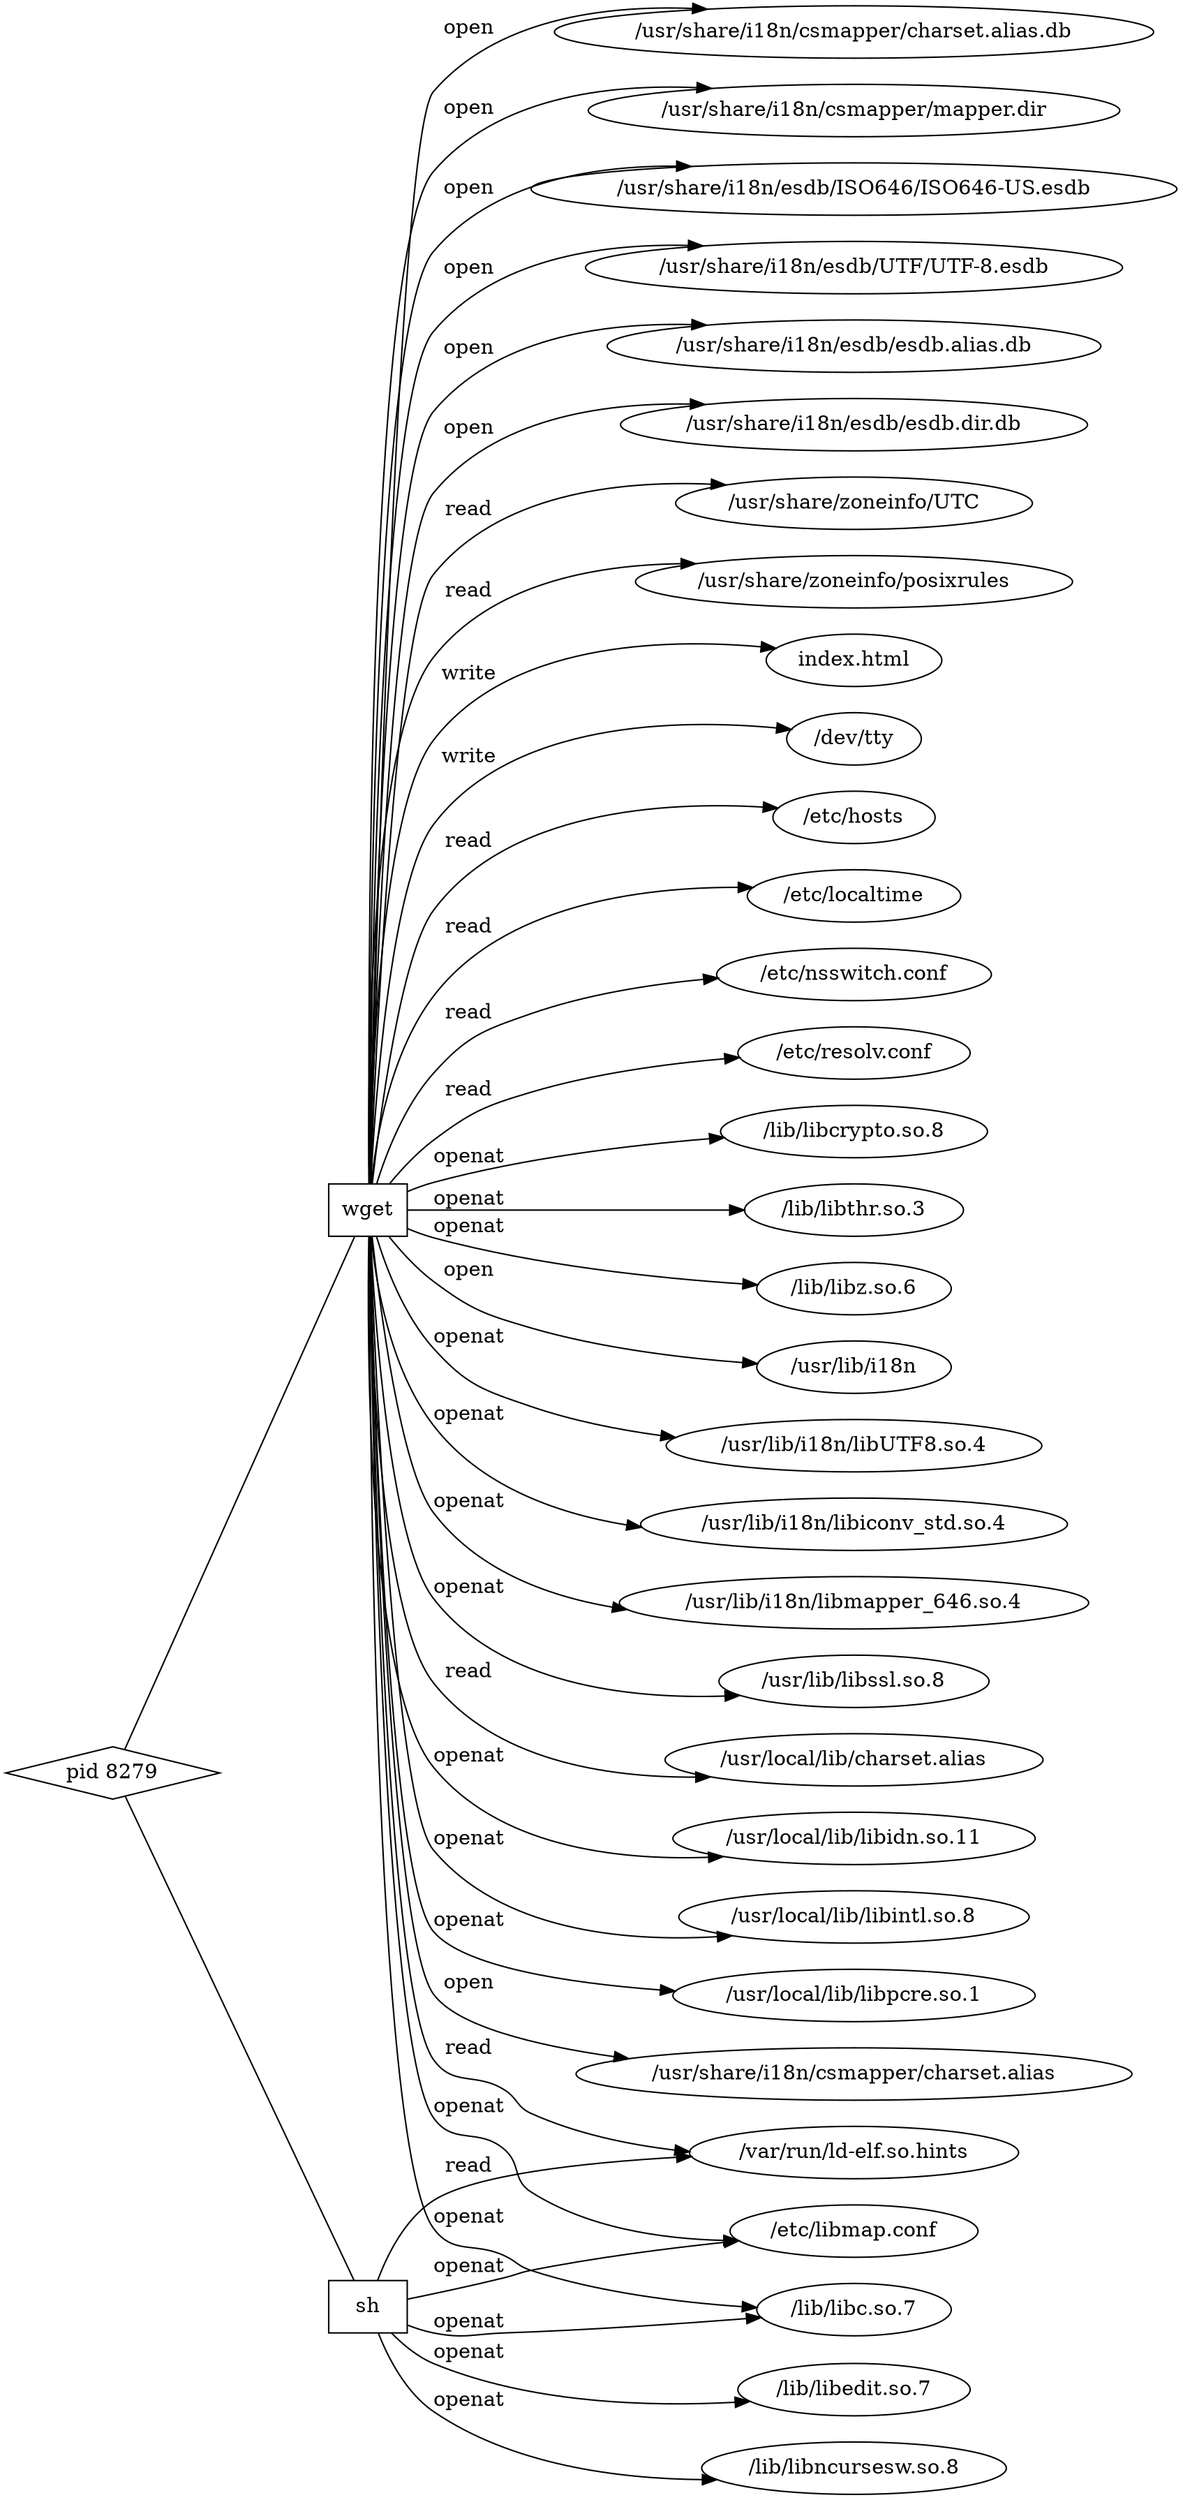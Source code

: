 strict digraph download_with_wget {
rankdir="LR";
"f_/dev/tty" [label="/dev/tty"];
"f_/etc/hosts" [label="/etc/hosts"];
"f_/etc/libmap.conf" [label="/etc/libmap.conf"];
"f_/etc/localtime" [label="/etc/localtime"];
"f_/etc/nsswitch.conf" [label="/etc/nsswitch.conf"];
"f_/etc/resolv.conf" [label="/etc/resolv.conf"];
"f_/lib/libc.so.7" [label="/lib/libc.so.7"];
"f_/lib/libcrypto.so.8" [label="/lib/libcrypto.so.8"];
"f_/lib/libedit.so.7" [label="/lib/libedit.so.7"];
"f_/lib/libncursesw.so.8" [label="/lib/libncursesw.so.8"];
"f_/lib/libthr.so.3" [label="/lib/libthr.so.3"];
"f_/lib/libz.so.6" [label="/lib/libz.so.6"];
"f_/usr/lib/i18n" [label="/usr/lib/i18n"];
"f_/usr/lib/i18n/libUTF8.so.4" [label="/usr/lib/i18n/libUTF8.so.4"];
"f_/usr/lib/i18n/libiconv_std.so.4" [label="/usr/lib/i18n/libiconv_std.so.4"];
"f_/usr/lib/i18n/libmapper_646.so.4" [label="/usr/lib/i18n/libmapper_646.so.4"];
"f_/usr/lib/libssl.so.8" [label="/usr/lib/libssl.so.8"];
"f_/usr/local/lib/charset.alias" [label="/usr/local/lib/charset.alias"];
"f_/usr/local/lib/libidn.so.11" [label="/usr/local/lib/libidn.so.11"];
"f_/usr/local/lib/libintl.so.8" [label="/usr/local/lib/libintl.so.8"];
"f_/usr/local/lib/libpcre.so.1" [label="/usr/local/lib/libpcre.so.1"];
"f_/usr/share/i18n/csmapper/charset.alias" [label="/usr/share/i18n/csmapper/charset.alias"];
"f_/usr/share/i18n/csmapper/charset.alias.db" [label="/usr/share/i18n/csmapper/charset.alias.db"];
"f_/usr/share/i18n/csmapper/mapper.dir" [label="/usr/share/i18n/csmapper/mapper.dir"];
"f_/usr/share/i18n/esdb/ISO646/ISO646-US.esdb" [label="/usr/share/i18n/esdb/ISO646/ISO646-US.esdb"];
"f_/usr/share/i18n/esdb/UTF/UTF-8.esdb" [label="/usr/share/i18n/esdb/UTF/UTF-8.esdb"];
"f_/usr/share/i18n/esdb/esdb.alias.db" [label="/usr/share/i18n/esdb/esdb.alias.db"];
"f_/usr/share/i18n/esdb/esdb.dir.db" [label="/usr/share/i18n/esdb/esdb.dir.db"];
"f_/usr/share/zoneinfo/UTC" [label="/usr/share/zoneinfo/UTC"];
"f_/usr/share/zoneinfo/posixrules" [label="/usr/share/zoneinfo/posixrules"];
"f_/var/run/ld-elf.so.hints" [label="/var/run/ld-elf.so.hints"];
"f_index.html" [label="index.html"];
    p_8279 [label="pid 8279", shape="diamond"];
    "p_8279_sh" [label="sh", shape="box"];
     p_8279 -> "p_8279_sh" [dir="none", minlen=2];
    "p_8279_sh" -> "f_/etc/libmap.conf" [label="openat"];
    p_8279 [label="pid 8279", shape="diamond"];
    "p_8279_sh" [label="sh", shape="box"];
     p_8279 -> "p_8279_sh" [dir="none", minlen=2];
    "p_8279_sh" -> "f_/var/run/ld-elf.so.hints" [label="openat"];
    p_8279 [label="pid 8279", shape="diamond"];
    "p_8279_sh" [label="sh", shape="box"];
     p_8279 -> "p_8279_sh" [dir="none", minlen=2];
    "p_8279_sh" -> "f_/var/run/ld-elf.so.hints" [label="read"];
    p_8279 [label="pid 8279", shape="diamond"];
    "p_8279_sh" [label="sh", shape="box"];
     p_8279 -> "p_8279_sh" [dir="none", minlen=2];
    "p_8279_sh" -> "f_/var/run/ld-elf.so.hints" [label="read"];
    p_8279 [label="pid 8279", shape="diamond"];
    "p_8279_sh" [label="sh", shape="box"];
     p_8279 -> "p_8279_sh" [dir="none", minlen=2];
    "p_8279_sh" -> "f_/lib/libedit.so.7" [label="openat"];
    p_8279 [label="pid 8279", shape="diamond"];
    "p_8279_sh" [label="sh", shape="box"];
     p_8279 -> "p_8279_sh" [dir="none", minlen=2];
    "p_8279_sh" -> "f_/lib/libc.so.7" [label="openat"];
    p_8279 [label="pid 8279", shape="diamond"];
    "p_8279_sh" [label="sh", shape="box"];
     p_8279 -> "p_8279_sh" [dir="none", minlen=2];
    "p_8279_sh" -> "f_/lib/libncursesw.so.8" [label="openat"];
    p_8279 [label="pid 8279", shape="diamond"];
    "p_8279_wget" [label="wget", shape="box"];
     p_8279 -> "p_8279_wget" [dir="none", minlen=2];
    "p_8279_wget" -> "f_/etc/libmap.conf" [label="openat"];
    p_8279 [label="pid 8279", shape="diamond"];
    "p_8279_wget" [label="wget", shape="box"];
     p_8279 -> "p_8279_wget" [dir="none", minlen=2];
    "p_8279_wget" -> "f_/usr/local/lib/libintl.so.8" [label="openat"];
    p_8279 [label="pid 8279", shape="diamond"];
    "p_8279_wget" [label="wget", shape="box"];
     p_8279 -> "p_8279_wget" [dir="none", minlen=2];
    "p_8279_wget" -> "f_/usr/local/lib/libpcre.so.1" [label="openat"];
    p_8279 [label="pid 8279", shape="diamond"];
    "p_8279_wget" [label="wget", shape="box"];
     p_8279 -> "p_8279_wget" [dir="none", minlen=2];
    "p_8279_wget" -> "f_/var/run/ld-elf.so.hints" [label="openat"];
    p_8279 [label="pid 8279", shape="diamond"];
    "p_8279_wget" [label="wget", shape="box"];
     p_8279 -> "p_8279_wget" [dir="none", minlen=2];
    "p_8279_wget" -> "f_/var/run/ld-elf.so.hints" [label="read"];
    p_8279 [label="pid 8279", shape="diamond"];
    "p_8279_wget" [label="wget", shape="box"];
     p_8279 -> "p_8279_wget" [dir="none", minlen=2];
    "p_8279_wget" -> "f_/var/run/ld-elf.so.hints" [label="read"];
    p_8279 [label="pid 8279", shape="diamond"];
    "p_8279_wget" [label="wget", shape="box"];
     p_8279 -> "p_8279_wget" [dir="none", minlen=2];
    "p_8279_wget" -> "f_/usr/lib/libssl.so.8" [label="openat"];
    p_8279 [label="pid 8279", shape="diamond"];
    "p_8279_wget" [label="wget", shape="box"];
     p_8279 -> "p_8279_wget" [dir="none", minlen=2];
    "p_8279_wget" -> "f_/lib/libcrypto.so.8" [label="openat"];
    p_8279 [label="pid 8279", shape="diamond"];
    "p_8279_wget" [label="wget", shape="box"];
     p_8279 -> "p_8279_wget" [dir="none", minlen=2];
    "p_8279_wget" -> "f_/lib/libz.so.6" [label="openat"];
    p_8279 [label="pid 8279", shape="diamond"];
    "p_8279_wget" [label="wget", shape="box"];
     p_8279 -> "p_8279_wget" [dir="none", minlen=2];
    "p_8279_wget" -> "f_/usr/local/lib/libidn.so.11" [label="openat"];
    p_8279 [label="pid 8279", shape="diamond"];
    "p_8279_wget" [label="wget", shape="box"];
     p_8279 -> "p_8279_wget" [dir="none", minlen=2];
    "p_8279_wget" -> "f_/lib/libc.so.7" [label="openat"];
    p_8279 [label="pid 8279", shape="diamond"];
    "p_8279_wget" [label="wget", shape="box"];
     p_8279 -> "p_8279_wget" [dir="none", minlen=2];
    "p_8279_wget" -> "f_/lib/libthr.so.3" [label="openat"];
    p_8279 [label="pid 8279", shape="diamond"];
    "p_8279_wget" [label="wget", shape="box"];
     p_8279 -> "p_8279_wget" [dir="none", minlen=2];
    "p_8279_wget" -> "f_/usr/lib/i18n" [label="open"];
    p_8279 [label="pid 8279", shape="diamond"];
    "p_8279_wget" [label="wget", shape="box"];
     p_8279 -> "p_8279_wget" [dir="none", minlen=2];
    "p_8279_wget" -> "f_/usr/lib/i18n/libiconv_std.so.4" [label="openat"];
    p_8279 [label="pid 8279", shape="diamond"];
    "p_8279_wget" [label="wget", shape="box"];
     p_8279 -> "p_8279_wget" [dir="none", minlen=2];
    "p_8279_wget" -> "f_/usr/share/i18n/esdb/esdb.alias.db" [label="open"];
    p_8279 [label="pid 8279", shape="diamond"];
    "p_8279_wget" [label="wget", shape="box"];
     p_8279 -> "p_8279_wget" [dir="none", minlen=2];
    "p_8279_wget" -> "f_/usr/share/i18n/esdb/esdb.dir.db" [label="open"];
    p_8279 [label="pid 8279", shape="diamond"];
    "p_8279_wget" [label="wget", shape="box"];
     p_8279 -> "p_8279_wget" [dir="none", minlen=2];
    "p_8279_wget" -> "f_/usr/share/i18n/esdb/ISO646/ISO646-US.esdb" [label="open"];
    p_8279 [label="pid 8279", shape="diamond"];
    "p_8279_wget" [label="wget", shape="box"];
     p_8279 -> "p_8279_wget" [dir="none", minlen=2];
    "p_8279_wget" -> "f_/usr/share/i18n/esdb/esdb.alias.db" [label="open"];
    p_8279 [label="pid 8279", shape="diamond"];
    "p_8279_wget" [label="wget", shape="box"];
     p_8279 -> "p_8279_wget" [dir="none", minlen=2];
    "p_8279_wget" -> "f_/usr/share/i18n/esdb/esdb.dir.db" [label="open"];
    p_8279 [label="pid 8279", shape="diamond"];
    "p_8279_wget" [label="wget", shape="box"];
     p_8279 -> "p_8279_wget" [dir="none", minlen=2];
    "p_8279_wget" -> "f_/usr/share/i18n/esdb/UTF/UTF-8.esdb" [label="open"];
    p_8279 [label="pid 8279", shape="diamond"];
    "p_8279_wget" [label="wget", shape="box"];
     p_8279 -> "p_8279_wget" [dir="none", minlen=2];
    "p_8279_wget" -> "f_/usr/lib/i18n" [label="open"];
    p_8279 [label="pid 8279", shape="diamond"];
    "p_8279_wget" [label="wget", shape="box"];
     p_8279 -> "p_8279_wget" [dir="none", minlen=2];
    "p_8279_wget" -> "f_/usr/lib/i18n/libUTF8.so.4" [label="openat"];
    p_8279 [label="pid 8279", shape="diamond"];
    "p_8279_wget" [label="wget", shape="box"];
     p_8279 -> "p_8279_wget" [dir="none", minlen=2];
    "p_8279_wget" -> "f_/usr/share/i18n/csmapper/charset.alias.db" [label="open"];
    p_8279 [label="pid 8279", shape="diamond"];
    "p_8279_wget" [label="wget", shape="box"];
     p_8279 -> "p_8279_wget" [dir="none", minlen=2];
    "p_8279_wget" -> "f_/usr/share/i18n/csmapper/charset.alias" [label="open"];
    p_8279 [label="pid 8279", shape="diamond"];
    "p_8279_wget" [label="wget", shape="box"];
     p_8279 -> "p_8279_wget" [dir="none", minlen=2];
    "p_8279_wget" -> "f_/usr/share/i18n/csmapper/charset.alias.db" [label="open"];
    p_8279 [label="pid 8279", shape="diamond"];
    "p_8279_wget" [label="wget", shape="box"];
     p_8279 -> "p_8279_wget" [dir="none", minlen=2];
    "p_8279_wget" -> "f_/usr/share/i18n/csmapper/charset.alias" [label="open"];
    p_8279 [label="pid 8279", shape="diamond"];
    "p_8279_wget" [label="wget", shape="box"];
     p_8279 -> "p_8279_wget" [dir="none", minlen=2];
    "p_8279_wget" -> "f_/usr/share/i18n/csmapper/mapper.dir" [label="open"];
    p_8279 [label="pid 8279", shape="diamond"];
    "p_8279_wget" [label="wget", shape="box"];
     p_8279 -> "p_8279_wget" [dir="none", minlen=2];
    "p_8279_wget" -> "f_/usr/lib/i18n" [label="open"];
    p_8279 [label="pid 8279", shape="diamond"];
    "p_8279_wget" [label="wget", shape="box"];
     p_8279 -> "p_8279_wget" [dir="none", minlen=2];
    "p_8279_wget" -> "f_/usr/lib/i18n/libmapper_646.so.4" [label="openat"];
    p_8279 [label="pid 8279", shape="diamond"];
    "p_8279_wget" [label="wget", shape="box"];
     p_8279 -> "p_8279_wget" [dir="none", minlen=2];
    "p_8279_wget" -> "f_/etc/localtime" [label="open"];
    p_8279 [label="pid 8279", shape="diamond"];
    "p_8279_wget" [label="wget", shape="box"];
     p_8279 -> "p_8279_wget" [dir="none", minlen=2];
    "p_8279_wget" -> "f_/etc/localtime" [label="read"];
    p_8279 [label="pid 8279", shape="diamond"];
    "p_8279_wget" [label="wget", shape="box"];
     p_8279 -> "p_8279_wget" [dir="none", minlen=2];
    "p_8279_wget" -> "f_/usr/share/zoneinfo/posixrules" [label="open"];
    p_8279 [label="pid 8279", shape="diamond"];
    "p_8279_wget" [label="wget", shape="box"];
     p_8279 -> "p_8279_wget" [dir="none", minlen=2];
    "p_8279_wget" -> "f_/usr/share/zoneinfo/posixrules" [label="read"];
    p_8279 [label="pid 8279", shape="diamond"];
    "p_8279_wget" [label="wget", shape="box"];
     p_8279 -> "p_8279_wget" [dir="none", minlen=2];
    "p_8279_wget" -> "f_/dev/tty" [label="write"];
    p_8279 [label="pid 8279", shape="diamond"];
    "p_8279_wget" [label="wget", shape="box"];
     p_8279 -> "p_8279_wget" [dir="none", minlen=2];
    "p_8279_wget" -> "f_/usr/lib/i18n" [label="open"];
    p_8279 [label="pid 8279", shape="diamond"];
    "p_8279_wget" [label="wget", shape="box"];
     p_8279 -> "p_8279_wget" [dir="none", minlen=2];
    "p_8279_wget" -> "f_/usr/share/i18n/esdb/esdb.alias.db" [label="open"];
    p_8279 [label="pid 8279", shape="diamond"];
    "p_8279_wget" [label="wget", shape="box"];
     p_8279 -> "p_8279_wget" [dir="none", minlen=2];
    "p_8279_wget" -> "f_/usr/share/i18n/esdb/esdb.dir.db" [label="open"];
    p_8279 [label="pid 8279", shape="diamond"];
    "p_8279_wget" [label="wget", shape="box"];
     p_8279 -> "p_8279_wget" [dir="none", minlen=2];
    "p_8279_wget" -> "f_/usr/share/i18n/esdb/UTF/UTF-8.esdb" [label="open"];
    p_8279 [label="pid 8279", shape="diamond"];
    "p_8279_wget" [label="wget", shape="box"];
     p_8279 -> "p_8279_wget" [dir="none", minlen=2];
    "p_8279_wget" -> "f_/usr/share/i18n/esdb/esdb.alias.db" [label="open"];
    p_8279 [label="pid 8279", shape="diamond"];
    "p_8279_wget" [label="wget", shape="box"];
     p_8279 -> "p_8279_wget" [dir="none", minlen=2];
    "p_8279_wget" -> "f_/usr/share/i18n/esdb/esdb.dir.db" [label="open"];
    p_8279 [label="pid 8279", shape="diamond"];
    "p_8279_wget" [label="wget", shape="box"];
     p_8279 -> "p_8279_wget" [dir="none", minlen=2];
    "p_8279_wget" -> "f_/usr/share/i18n/esdb/ISO646/ISO646-US.esdb" [label="open"];
    p_8279 [label="pid 8279", shape="diamond"];
    "p_8279_wget" [label="wget", shape="box"];
     p_8279 -> "p_8279_wget" [dir="none", minlen=2];
    "p_8279_wget" -> "f_/usr/lib/i18n" [label="open"];
    p_8279 [label="pid 8279", shape="diamond"];
    "p_8279_wget" [label="wget", shape="box"];
     p_8279 -> "p_8279_wget" [dir="none", minlen=2];
    "p_8279_wget" -> "f_/usr/share/i18n/csmapper/charset.alias.db" [label="open"];
    p_8279 [label="pid 8279", shape="diamond"];
    "p_8279_wget" [label="wget", shape="box"];
     p_8279 -> "p_8279_wget" [dir="none", minlen=2];
    "p_8279_wget" -> "f_/usr/share/i18n/csmapper/charset.alias" [label="open"];
    p_8279 [label="pid 8279", shape="diamond"];
    "p_8279_wget" [label="wget", shape="box"];
     p_8279 -> "p_8279_wget" [dir="none", minlen=2];
    "p_8279_wget" -> "f_/usr/share/i18n/csmapper/charset.alias.db" [label="open"];
    p_8279 [label="pid 8279", shape="diamond"];
    "p_8279_wget" [label="wget", shape="box"];
     p_8279 -> "p_8279_wget" [dir="none", minlen=2];
    "p_8279_wget" -> "f_/usr/share/i18n/csmapper/charset.alias" [label="open"];
    p_8279 [label="pid 8279", shape="diamond"];
    "p_8279_wget" [label="wget", shape="box"];
     p_8279 -> "p_8279_wget" [dir="none", minlen=2];
    "p_8279_wget" -> "f_/usr/share/i18n/csmapper/mapper.dir" [label="open"];
    p_8279 [label="pid 8279", shape="diamond"];
    "p_8279_wget" [label="wget", shape="box"];
     p_8279 -> "p_8279_wget" [dir="none", minlen=2];
    "p_8279_wget" -> "f_/usr/lib/i18n" [label="open"];
    p_8279 [label="pid 8279", shape="diamond"];
    "p_8279_wget" [label="wget", shape="box"];
     p_8279 -> "p_8279_wget" [dir="none", minlen=2];
    "p_8279_wget" -> "f_/dev/tty" [label="write"];
    p_8279 [label="pid 8279", shape="diamond"];
    "p_8279_wget" [label="wget", shape="box"];
     p_8279 -> "p_8279_wget" [dir="none", minlen=2];
    "p_8279_wget" -> "f_/etc/nsswitch.conf" [label="open"];
    p_8279 [label="pid 8279", shape="diamond"];
    "p_8279_wget" [label="wget", shape="box"];
     p_8279 -> "p_8279_wget" [dir="none", minlen=2];
    "p_8279_wget" -> "f_/etc/nsswitch.conf" [label="read"];
    p_8279 [label="pid 8279", shape="diamond"];
    "p_8279_wget" [label="wget", shape="box"];
     p_8279 -> "p_8279_wget" [dir="none", minlen=2];
    "p_8279_wget" -> "f_/etc/nsswitch.conf" [label="read"];
    p_8279 [label="pid 8279", shape="diamond"];
    "p_8279_wget" [label="wget", shape="box"];
     p_8279 -> "p_8279_wget" [dir="none", minlen=2];
    "p_8279_wget" -> "f_/etc/hosts" [label="open"];
    p_8279 [label="pid 8279", shape="diamond"];
    "p_8279_wget" [label="wget", shape="box"];
     p_8279 -> "p_8279_wget" [dir="none", minlen=2];
    "p_8279_wget" -> "f_/etc/hosts" [label="read"];
    p_8279 [label="pid 8279", shape="diamond"];
    "p_8279_wget" [label="wget", shape="box"];
     p_8279 -> "p_8279_wget" [dir="none", minlen=2];
    "p_8279_wget" -> "f_/etc/hosts" [label="read"];
    p_8279 [label="pid 8279", shape="diamond"];
    "p_8279_wget" [label="wget", shape="box"];
     p_8279 -> "p_8279_wget" [dir="none", minlen=2];
    "p_8279_wget" -> "f_/etc/resolv.conf" [label="open"];
    p_8279 [label="pid 8279", shape="diamond"];
    "p_8279_wget" [label="wget", shape="box"];
     p_8279 -> "p_8279_wget" [dir="none", minlen=2];
    "p_8279_wget" -> "f_/etc/resolv.conf" [label="read"];
    p_8279 [label="pid 8279", shape="diamond"];
    "p_8279_wget" [label="wget", shape="box"];
     p_8279 -> "p_8279_wget" [dir="none", minlen=2];
    "p_8279_wget" -> "f_/etc/resolv.conf" [label="read"];
    p_8279 [label="pid 8279", shape="diamond"];
    "p_8279_wget" [label="wget", shape="box"];
     p_8279 -> "p_8279_wget" [dir="none", minlen=2];
    "p_8279_wget" -> "f_/dev/tty" [label="write"];
    p_8279 [label="pid 8279", shape="diamond"];
    "p_8279_wget" [label="wget", shape="box"];
     p_8279 -> "p_8279_wget" [dir="none", minlen=2];
    "p_8279_wget" -> "f_/dev/tty" [label="write"];
    p_8279 [label="pid 8279", shape="diamond"];
    "p_8279_wget" [label="wget", shape="box"];
     p_8279 -> "p_8279_wget" [dir="none", minlen=2];
    "p_8279_wget" -> "f_/dev/tty" [label="write"];
    p_8279 [label="pid 8279", shape="diamond"];
    "p_8279_wget" [label="wget", shape="box"];
     p_8279 -> "p_8279_wget" [dir="none", minlen=2];
    "p_8279_wget" -> "f_/dev/tty" [label="write"];
    p_8279 [label="pid 8279", shape="diamond"];
    "p_8279_wget" [label="wget", shape="box"];
     p_8279 -> "p_8279_wget" [dir="none", minlen=2];
    "p_8279_wget" -> "f_/dev/tty" [label="write"];
    p_8279 [label="pid 8279", shape="diamond"];
    "p_8279_wget" [label="wget", shape="box"];
     p_8279 -> "p_8279_wget" [dir="none", minlen=2];
    "p_8279_wget" -> "f_/dev/tty" [label="write"];
    p_8279 [label="pid 8279", shape="diamond"];
    "p_8279_wget" [label="wget", shape="box"];
     p_8279 -> "p_8279_wget" [dir="none", minlen=2];
    "p_8279_wget" -> "f_/dev/tty" [label="write"];
    p_8279 [label="pid 8279", shape="diamond"];
    "p_8279_wget" [label="wget", shape="box"];
     p_8279 -> "p_8279_wget" [dir="none", minlen=2];
    "p_8279_wget" -> "f_/dev/tty" [label="write"];
    p_8279 [label="pid 8279", shape="diamond"];
    "p_8279_wget" [label="wget", shape="box"];
     p_8279 -> "p_8279_wget" [dir="none", minlen=2];
    "p_8279_wget" -> "f_/dev/tty" [label="write"];
    p_8279 [label="pid 8279", shape="diamond"];
    "p_8279_wget" [label="wget", shape="box"];
     p_8279 -> "p_8279_wget" [dir="none", minlen=2];
    "p_8279_wget" -> "f_/dev/tty" [label="write"];
    p_8279 [label="pid 8279", shape="diamond"];
    "p_8279_wget" [label="wget", shape="box"];
     p_8279 -> "p_8279_wget" [dir="none", minlen=2];
    "p_8279_wget" -> "f_/dev/tty" [label="write"];
    p_8279 [label="pid 8279", shape="diamond"];
    "p_8279_wget" [label="wget", shape="box"];
     p_8279 -> "p_8279_wget" [dir="none", minlen=2];
    "p_8279_wget" -> "f_/usr/share/zoneinfo/UTC" [label="open"];
    p_8279 [label="pid 8279", shape="diamond"];
    "p_8279_wget" [label="wget", shape="box"];
     p_8279 -> "p_8279_wget" [dir="none", minlen=2];
    "p_8279_wget" -> "f_/usr/share/zoneinfo/UTC" [label="read"];
    p_8279 [label="pid 8279", shape="diamond"];
    "p_8279_wget" [label="wget", shape="box"];
     p_8279 -> "p_8279_wget" [dir="none", minlen=2];
    "p_8279_wget" -> "f_/usr/share/zoneinfo/posixrules" [label="open"];
    p_8279 [label="pid 8279", shape="diamond"];
    "p_8279_wget" [label="wget", shape="box"];
     p_8279 -> "p_8279_wget" [dir="none", minlen=2];
    "p_8279_wget" -> "f_/usr/share/zoneinfo/posixrules" [label="read"];
    p_8279 [label="pid 8279", shape="diamond"];
    "p_8279_wget" [label="wget", shape="box"];
     p_8279 -> "p_8279_wget" [dir="none", minlen=2];
    "p_8279_wget" -> "f_/dev/tty" [label="write"];
    p_8279 [label="pid 8279", shape="diamond"];
    "p_8279_wget" [label="wget", shape="box"];
     p_8279 -> "p_8279_wget" [dir="none", minlen=2];
    "p_8279_wget" -> "f_/dev/tty" [label="write"];
    p_8279 [label="pid 8279", shape="diamond"];
    "p_8279_wget" [label="wget", shape="box"];
     p_8279 -> "p_8279_wget" [dir="none", minlen=2];
    "p_8279_wget" -> "f_/dev/tty" [label="write"];
    p_8279 [label="pid 8279", shape="diamond"];
    "p_8279_wget" [label="wget", shape="box"];
     p_8279 -> "p_8279_wget" [dir="none", minlen=2];
    "p_8279_wget" -> "f_index.html" [label="open"];
    p_8279 [label="pid 8279", shape="diamond"];
    "p_8279_wget" [label="wget", shape="box"];
     p_8279 -> "p_8279_wget" [dir="none", minlen=2];
    "p_8279_wget" -> "f_/usr/local/lib/charset.alias" [label="openat"];
    p_8279 [label="pid 8279", shape="diamond"];
    "p_8279_wget" [label="wget", shape="box"];
     p_8279 -> "p_8279_wget" [dir="none", minlen=2];
    "p_8279_wget" -> "f_/usr/local/lib/charset.alias" [label="read"];
    p_8279 [label="pid 8279", shape="diamond"];
    "p_8279_wget" [label="wget", shape="box"];
     p_8279 -> "p_8279_wget" [dir="none", minlen=2];
    "p_8279_wget" -> "f_/usr/local/lib/charset.alias" [label="read"];
    p_8279 [label="pid 8279", shape="diamond"];
    "p_8279_wget" [label="wget", shape="box"];
     p_8279 -> "p_8279_wget" [dir="none", minlen=2];
    "p_8279_wget" -> "f_/dev/tty" [label="write"];
    p_8279 [label="pid 8279", shape="diamond"];
    "p_8279_wget" [label="wget", shape="box"];
     p_8279 -> "p_8279_wget" [dir="none", minlen=2];
    "p_8279_wget" -> "f_/dev/tty" [label="write"];
    p_8279 [label="pid 8279", shape="diamond"];
    "p_8279_wget" [label="wget", shape="box"];
     p_8279 -> "p_8279_wget" [dir="none", minlen=2];
    "p_8279_wget" -> "f_/dev/tty" [label="write"];
    p_8279 [label="pid 8279", shape="diamond"];
    "p_8279_wget" [label="wget", shape="box"];
     p_8279 -> "p_8279_wget" [dir="none", minlen=2];
    "p_8279_wget" -> "f_/dev/tty" [label="write"];
    p_8279 [label="pid 8279", shape="diamond"];
    "p_8279_wget" [label="wget", shape="box"];
     p_8279 -> "p_8279_wget" [dir="none", minlen=2];
    "p_8279_wget" -> "f_index.html" [label="write"];
    p_8279 [label="pid 8279", shape="diamond"];
    "p_8279_wget" [label="wget", shape="box"];
     p_8279 -> "p_8279_wget" [dir="none", minlen=2];
    "p_8279_wget" -> "f_index.html" [label="write"];
    p_8279 [label="pid 8279", shape="diamond"];
    "p_8279_wget" [label="wget", shape="box"];
     p_8279 -> "p_8279_wget" [dir="none", minlen=2];
    "p_8279_wget" -> "f_/dev/tty" [label="write"];
    p_8279 [label="pid 8279", shape="diamond"];
    "p_8279_wget" [label="wget", shape="box"];
     p_8279 -> "p_8279_wget" [dir="none", minlen=2];
    "p_8279_wget" -> "f_/dev/tty" [label="write"];
    p_8279 [label="pid 8279", shape="diamond"];
    "p_8279_wget" [label="wget", shape="box"];
     p_8279 -> "p_8279_wget" [dir="none", minlen=2];
    "p_8279_wget" -> "f_/dev/tty" [label="write"];
    p_8279 [label="pid 8279", shape="diamond"];
    "p_8279_wget" [label="wget", shape="box"];
     p_8279 -> "p_8279_wget" [dir="none", minlen=2];
    "p_8279_wget" -> "f_/dev/tty" [label="write"];
    p_8279 [label="pid 8279", shape="diamond"];
    "p_8279_wget" [label="wget", shape="box"];
     p_8279 -> "p_8279_wget" [dir="none", minlen=2];
    "p_8279_wget" -> "f_/dev/tty" [label="write"];
}
